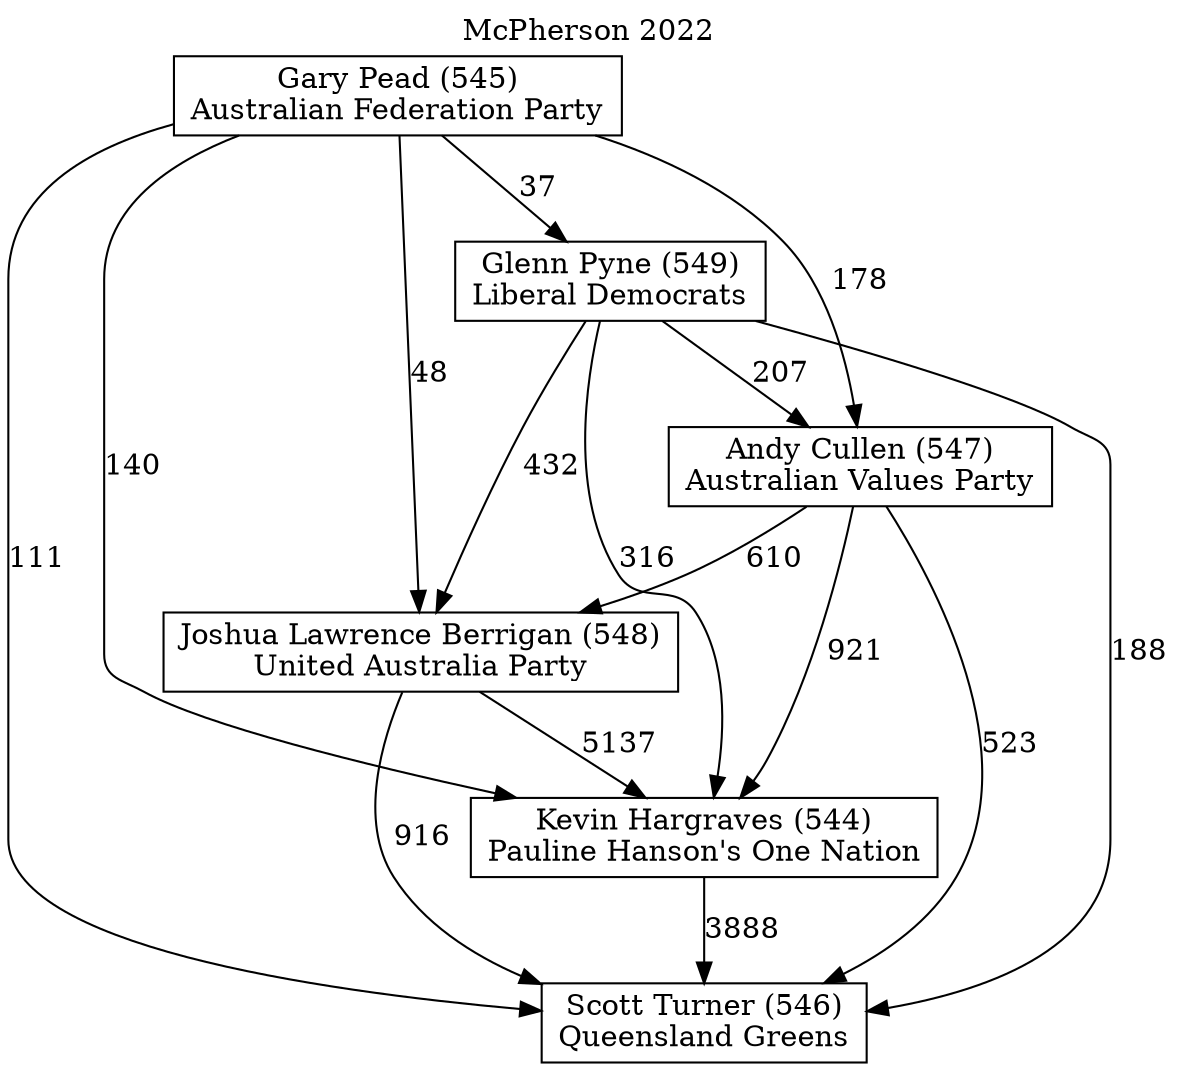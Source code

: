 // House preference flow
digraph "Scott Turner (546)_McPherson_2022" {
	graph [label="McPherson 2022" labelloc=t]
	node [shape=box]
	"Scott Turner (546)" [label="Scott Turner (546)
Queensland Greens"]
	"Kevin Hargraves (544)" [label="Kevin Hargraves (544)
Pauline Hanson's One Nation"]
	"Joshua Lawrence Berrigan (548)" [label="Joshua Lawrence Berrigan (548)
United Australia Party"]
	"Andy Cullen (547)" [label="Andy Cullen (547)
Australian Values Party"]
	"Glenn Pyne (549)" [label="Glenn Pyne (549)
Liberal Democrats"]
	"Gary Pead (545)" [label="Gary Pead (545)
Australian Federation Party"]
	"Scott Turner (546)" [label="Scott Turner (546)
Queensland Greens"]
	"Joshua Lawrence Berrigan (548)" [label="Joshua Lawrence Berrigan (548)
United Australia Party"]
	"Andy Cullen (547)" [label="Andy Cullen (547)
Australian Values Party"]
	"Glenn Pyne (549)" [label="Glenn Pyne (549)
Liberal Democrats"]
	"Gary Pead (545)" [label="Gary Pead (545)
Australian Federation Party"]
	"Scott Turner (546)" [label="Scott Turner (546)
Queensland Greens"]
	"Andy Cullen (547)" [label="Andy Cullen (547)
Australian Values Party"]
	"Glenn Pyne (549)" [label="Glenn Pyne (549)
Liberal Democrats"]
	"Gary Pead (545)" [label="Gary Pead (545)
Australian Federation Party"]
	"Scott Turner (546)" [label="Scott Turner (546)
Queensland Greens"]
	"Glenn Pyne (549)" [label="Glenn Pyne (549)
Liberal Democrats"]
	"Gary Pead (545)" [label="Gary Pead (545)
Australian Federation Party"]
	"Scott Turner (546)" [label="Scott Turner (546)
Queensland Greens"]
	"Gary Pead (545)" [label="Gary Pead (545)
Australian Federation Party"]
	"Gary Pead (545)" [label="Gary Pead (545)
Australian Federation Party"]
	"Glenn Pyne (549)" [label="Glenn Pyne (549)
Liberal Democrats"]
	"Gary Pead (545)" [label="Gary Pead (545)
Australian Federation Party"]
	"Gary Pead (545)" [label="Gary Pead (545)
Australian Federation Party"]
	"Andy Cullen (547)" [label="Andy Cullen (547)
Australian Values Party"]
	"Glenn Pyne (549)" [label="Glenn Pyne (549)
Liberal Democrats"]
	"Gary Pead (545)" [label="Gary Pead (545)
Australian Federation Party"]
	"Andy Cullen (547)" [label="Andy Cullen (547)
Australian Values Party"]
	"Gary Pead (545)" [label="Gary Pead (545)
Australian Federation Party"]
	"Gary Pead (545)" [label="Gary Pead (545)
Australian Federation Party"]
	"Glenn Pyne (549)" [label="Glenn Pyne (549)
Liberal Democrats"]
	"Gary Pead (545)" [label="Gary Pead (545)
Australian Federation Party"]
	"Gary Pead (545)" [label="Gary Pead (545)
Australian Federation Party"]
	"Joshua Lawrence Berrigan (548)" [label="Joshua Lawrence Berrigan (548)
United Australia Party"]
	"Andy Cullen (547)" [label="Andy Cullen (547)
Australian Values Party"]
	"Glenn Pyne (549)" [label="Glenn Pyne (549)
Liberal Democrats"]
	"Gary Pead (545)" [label="Gary Pead (545)
Australian Federation Party"]
	"Joshua Lawrence Berrigan (548)" [label="Joshua Lawrence Berrigan (548)
United Australia Party"]
	"Glenn Pyne (549)" [label="Glenn Pyne (549)
Liberal Democrats"]
	"Gary Pead (545)" [label="Gary Pead (545)
Australian Federation Party"]
	"Joshua Lawrence Berrigan (548)" [label="Joshua Lawrence Berrigan (548)
United Australia Party"]
	"Gary Pead (545)" [label="Gary Pead (545)
Australian Federation Party"]
	"Gary Pead (545)" [label="Gary Pead (545)
Australian Federation Party"]
	"Glenn Pyne (549)" [label="Glenn Pyne (549)
Liberal Democrats"]
	"Gary Pead (545)" [label="Gary Pead (545)
Australian Federation Party"]
	"Gary Pead (545)" [label="Gary Pead (545)
Australian Federation Party"]
	"Andy Cullen (547)" [label="Andy Cullen (547)
Australian Values Party"]
	"Glenn Pyne (549)" [label="Glenn Pyne (549)
Liberal Democrats"]
	"Gary Pead (545)" [label="Gary Pead (545)
Australian Federation Party"]
	"Andy Cullen (547)" [label="Andy Cullen (547)
Australian Values Party"]
	"Gary Pead (545)" [label="Gary Pead (545)
Australian Federation Party"]
	"Gary Pead (545)" [label="Gary Pead (545)
Australian Federation Party"]
	"Glenn Pyne (549)" [label="Glenn Pyne (549)
Liberal Democrats"]
	"Gary Pead (545)" [label="Gary Pead (545)
Australian Federation Party"]
	"Gary Pead (545)" [label="Gary Pead (545)
Australian Federation Party"]
	"Kevin Hargraves (544)" [label="Kevin Hargraves (544)
Pauline Hanson's One Nation"]
	"Joshua Lawrence Berrigan (548)" [label="Joshua Lawrence Berrigan (548)
United Australia Party"]
	"Andy Cullen (547)" [label="Andy Cullen (547)
Australian Values Party"]
	"Glenn Pyne (549)" [label="Glenn Pyne (549)
Liberal Democrats"]
	"Gary Pead (545)" [label="Gary Pead (545)
Australian Federation Party"]
	"Kevin Hargraves (544)" [label="Kevin Hargraves (544)
Pauline Hanson's One Nation"]
	"Andy Cullen (547)" [label="Andy Cullen (547)
Australian Values Party"]
	"Glenn Pyne (549)" [label="Glenn Pyne (549)
Liberal Democrats"]
	"Gary Pead (545)" [label="Gary Pead (545)
Australian Federation Party"]
	"Kevin Hargraves (544)" [label="Kevin Hargraves (544)
Pauline Hanson's One Nation"]
	"Glenn Pyne (549)" [label="Glenn Pyne (549)
Liberal Democrats"]
	"Gary Pead (545)" [label="Gary Pead (545)
Australian Federation Party"]
	"Kevin Hargraves (544)" [label="Kevin Hargraves (544)
Pauline Hanson's One Nation"]
	"Gary Pead (545)" [label="Gary Pead (545)
Australian Federation Party"]
	"Gary Pead (545)" [label="Gary Pead (545)
Australian Federation Party"]
	"Glenn Pyne (549)" [label="Glenn Pyne (549)
Liberal Democrats"]
	"Gary Pead (545)" [label="Gary Pead (545)
Australian Federation Party"]
	"Gary Pead (545)" [label="Gary Pead (545)
Australian Federation Party"]
	"Andy Cullen (547)" [label="Andy Cullen (547)
Australian Values Party"]
	"Glenn Pyne (549)" [label="Glenn Pyne (549)
Liberal Democrats"]
	"Gary Pead (545)" [label="Gary Pead (545)
Australian Federation Party"]
	"Andy Cullen (547)" [label="Andy Cullen (547)
Australian Values Party"]
	"Gary Pead (545)" [label="Gary Pead (545)
Australian Federation Party"]
	"Gary Pead (545)" [label="Gary Pead (545)
Australian Federation Party"]
	"Glenn Pyne (549)" [label="Glenn Pyne (549)
Liberal Democrats"]
	"Gary Pead (545)" [label="Gary Pead (545)
Australian Federation Party"]
	"Gary Pead (545)" [label="Gary Pead (545)
Australian Federation Party"]
	"Joshua Lawrence Berrigan (548)" [label="Joshua Lawrence Berrigan (548)
United Australia Party"]
	"Andy Cullen (547)" [label="Andy Cullen (547)
Australian Values Party"]
	"Glenn Pyne (549)" [label="Glenn Pyne (549)
Liberal Democrats"]
	"Gary Pead (545)" [label="Gary Pead (545)
Australian Federation Party"]
	"Joshua Lawrence Berrigan (548)" [label="Joshua Lawrence Berrigan (548)
United Australia Party"]
	"Glenn Pyne (549)" [label="Glenn Pyne (549)
Liberal Democrats"]
	"Gary Pead (545)" [label="Gary Pead (545)
Australian Federation Party"]
	"Joshua Lawrence Berrigan (548)" [label="Joshua Lawrence Berrigan (548)
United Australia Party"]
	"Gary Pead (545)" [label="Gary Pead (545)
Australian Federation Party"]
	"Gary Pead (545)" [label="Gary Pead (545)
Australian Federation Party"]
	"Glenn Pyne (549)" [label="Glenn Pyne (549)
Liberal Democrats"]
	"Gary Pead (545)" [label="Gary Pead (545)
Australian Federation Party"]
	"Gary Pead (545)" [label="Gary Pead (545)
Australian Federation Party"]
	"Andy Cullen (547)" [label="Andy Cullen (547)
Australian Values Party"]
	"Glenn Pyne (549)" [label="Glenn Pyne (549)
Liberal Democrats"]
	"Gary Pead (545)" [label="Gary Pead (545)
Australian Federation Party"]
	"Andy Cullen (547)" [label="Andy Cullen (547)
Australian Values Party"]
	"Gary Pead (545)" [label="Gary Pead (545)
Australian Federation Party"]
	"Gary Pead (545)" [label="Gary Pead (545)
Australian Federation Party"]
	"Glenn Pyne (549)" [label="Glenn Pyne (549)
Liberal Democrats"]
	"Gary Pead (545)" [label="Gary Pead (545)
Australian Federation Party"]
	"Gary Pead (545)" [label="Gary Pead (545)
Australian Federation Party"]
	"Kevin Hargraves (544)" -> "Scott Turner (546)" [label=3888]
	"Joshua Lawrence Berrigan (548)" -> "Kevin Hargraves (544)" [label=5137]
	"Andy Cullen (547)" -> "Joshua Lawrence Berrigan (548)" [label=610]
	"Glenn Pyne (549)" -> "Andy Cullen (547)" [label=207]
	"Gary Pead (545)" -> "Glenn Pyne (549)" [label=37]
	"Joshua Lawrence Berrigan (548)" -> "Scott Turner (546)" [label=916]
	"Andy Cullen (547)" -> "Scott Turner (546)" [label=523]
	"Glenn Pyne (549)" -> "Scott Turner (546)" [label=188]
	"Gary Pead (545)" -> "Scott Turner (546)" [label=111]
	"Gary Pead (545)" -> "Andy Cullen (547)" [label=178]
	"Glenn Pyne (549)" -> "Joshua Lawrence Berrigan (548)" [label=432]
	"Gary Pead (545)" -> "Joshua Lawrence Berrigan (548)" [label=48]
	"Andy Cullen (547)" -> "Kevin Hargraves (544)" [label=921]
	"Glenn Pyne (549)" -> "Kevin Hargraves (544)" [label=316]
	"Gary Pead (545)" -> "Kevin Hargraves (544)" [label=140]
}
